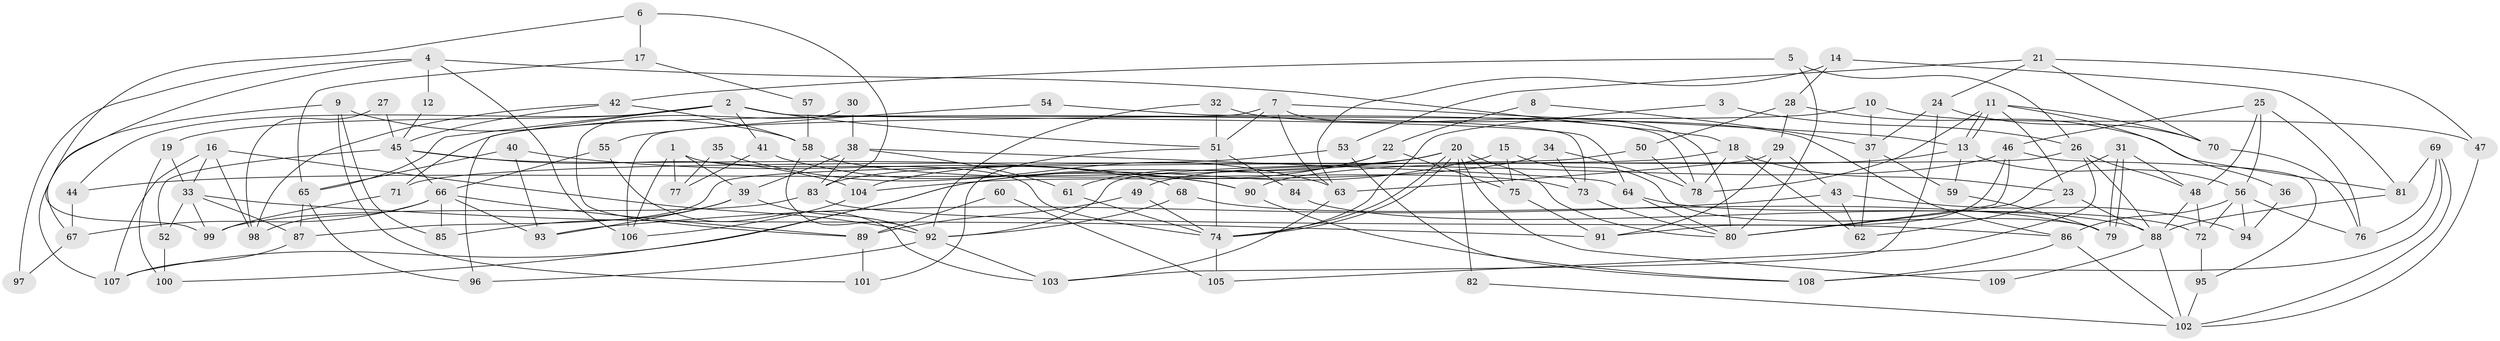 // Generated by graph-tools (version 1.1) at 2025/26/03/09/25 03:26:20]
// undirected, 109 vertices, 218 edges
graph export_dot {
graph [start="1"]
  node [color=gray90,style=filled];
  1;
  2;
  3;
  4;
  5;
  6;
  7;
  8;
  9;
  10;
  11;
  12;
  13;
  14;
  15;
  16;
  17;
  18;
  19;
  20;
  21;
  22;
  23;
  24;
  25;
  26;
  27;
  28;
  29;
  30;
  31;
  32;
  33;
  34;
  35;
  36;
  37;
  38;
  39;
  40;
  41;
  42;
  43;
  44;
  45;
  46;
  47;
  48;
  49;
  50;
  51;
  52;
  53;
  54;
  55;
  56;
  57;
  58;
  59;
  60;
  61;
  62;
  63;
  64;
  65;
  66;
  67;
  68;
  69;
  70;
  71;
  72;
  73;
  74;
  75;
  76;
  77;
  78;
  79;
  80;
  81;
  82;
  83;
  84;
  85;
  86;
  87;
  88;
  89;
  90;
  91;
  92;
  93;
  94;
  95;
  96;
  97;
  98;
  99;
  100;
  101;
  102;
  103;
  104;
  105;
  106;
  107;
  108;
  109;
  1 -- 39;
  1 -- 74;
  1 -- 77;
  1 -- 106;
  2 -- 73;
  2 -- 51;
  2 -- 19;
  2 -- 41;
  2 -- 44;
  2 -- 64;
  2 -- 65;
  2 -- 96;
  3 -- 74;
  3 -- 26;
  4 -- 18;
  4 -- 67;
  4 -- 12;
  4 -- 97;
  4 -- 106;
  5 -- 26;
  5 -- 80;
  5 -- 42;
  6 -- 99;
  6 -- 83;
  6 -- 17;
  7 -- 106;
  7 -- 13;
  7 -- 51;
  7 -- 63;
  7 -- 80;
  8 -- 22;
  8 -- 37;
  9 -- 85;
  9 -- 101;
  9 -- 58;
  9 -- 107;
  10 -- 47;
  10 -- 37;
  10 -- 71;
  11 -- 78;
  11 -- 13;
  11 -- 13;
  11 -- 23;
  11 -- 36;
  11 -- 70;
  12 -- 45;
  13 -- 56;
  13 -- 59;
  13 -- 90;
  14 -- 81;
  14 -- 63;
  14 -- 28;
  15 -- 79;
  15 -- 75;
  15 -- 107;
  16 -- 107;
  16 -- 33;
  16 -- 92;
  16 -- 98;
  17 -- 65;
  17 -- 57;
  18 -- 62;
  18 -- 78;
  18 -- 23;
  18 -- 71;
  19 -- 33;
  19 -- 100;
  20 -- 74;
  20 -- 74;
  20 -- 100;
  20 -- 44;
  20 -- 75;
  20 -- 80;
  20 -- 82;
  20 -- 109;
  21 -- 70;
  21 -- 24;
  21 -- 47;
  21 -- 53;
  22 -- 75;
  22 -- 104;
  22 -- 61;
  23 -- 62;
  23 -- 88;
  24 -- 70;
  24 -- 103;
  24 -- 37;
  25 -- 48;
  25 -- 56;
  25 -- 46;
  25 -- 76;
  26 -- 48;
  26 -- 88;
  26 -- 87;
  26 -- 105;
  27 -- 98;
  27 -- 45;
  28 -- 29;
  28 -- 50;
  28 -- 81;
  29 -- 43;
  29 -- 91;
  29 -- 63;
  30 -- 38;
  30 -- 89;
  31 -- 80;
  31 -- 79;
  31 -- 79;
  31 -- 48;
  32 -- 92;
  32 -- 86;
  32 -- 51;
  33 -- 99;
  33 -- 87;
  33 -- 52;
  33 -- 91;
  34 -- 104;
  34 -- 73;
  34 -- 78;
  35 -- 90;
  35 -- 77;
  36 -- 94;
  37 -- 59;
  37 -- 62;
  38 -- 64;
  38 -- 61;
  38 -- 39;
  38 -- 83;
  39 -- 92;
  39 -- 85;
  39 -- 93;
  40 -- 90;
  40 -- 65;
  40 -- 93;
  41 -- 63;
  41 -- 77;
  42 -- 58;
  42 -- 45;
  42 -- 98;
  43 -- 93;
  43 -- 62;
  43 -- 94;
  44 -- 67;
  45 -- 66;
  45 -- 52;
  45 -- 68;
  45 -- 104;
  46 -- 80;
  46 -- 49;
  46 -- 91;
  46 -- 95;
  47 -- 102;
  48 -- 72;
  48 -- 88;
  49 -- 74;
  49 -- 89;
  50 -- 92;
  50 -- 78;
  51 -- 74;
  51 -- 84;
  51 -- 101;
  52 -- 100;
  53 -- 108;
  53 -- 83;
  54 -- 55;
  54 -- 78;
  55 -- 103;
  55 -- 66;
  56 -- 72;
  56 -- 76;
  56 -- 86;
  56 -- 94;
  57 -- 58;
  58 -- 92;
  58 -- 73;
  59 -- 79;
  60 -- 105;
  60 -- 89;
  61 -- 74;
  63 -- 103;
  64 -- 80;
  64 -- 72;
  65 -- 87;
  65 -- 96;
  66 -- 93;
  66 -- 98;
  66 -- 67;
  66 -- 85;
  66 -- 89;
  67 -- 97;
  68 -- 92;
  68 -- 79;
  69 -- 102;
  69 -- 81;
  69 -- 76;
  69 -- 108;
  70 -- 76;
  71 -- 99;
  72 -- 95;
  73 -- 80;
  74 -- 105;
  75 -- 91;
  81 -- 88;
  82 -- 102;
  83 -- 86;
  83 -- 99;
  84 -- 88;
  86 -- 102;
  86 -- 108;
  87 -- 107;
  88 -- 102;
  88 -- 109;
  89 -- 101;
  90 -- 108;
  92 -- 96;
  92 -- 103;
  95 -- 102;
  104 -- 106;
}
